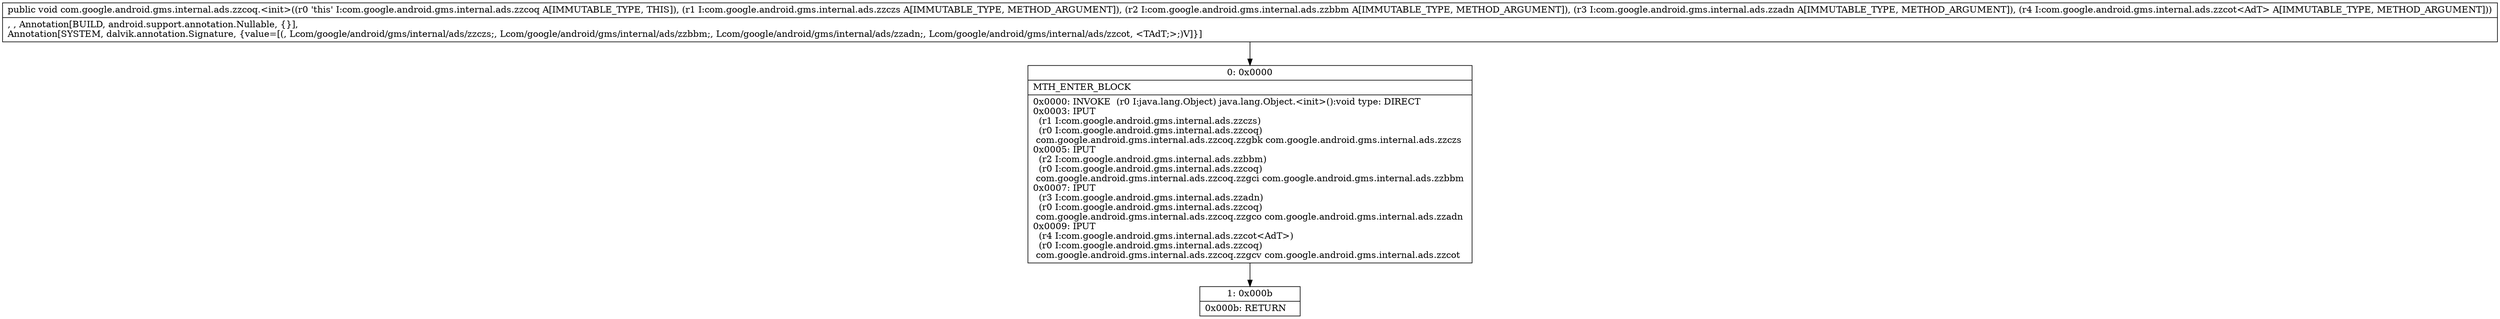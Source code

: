 digraph "CFG forcom.google.android.gms.internal.ads.zzcoq.\<init\>(Lcom\/google\/android\/gms\/internal\/ads\/zzczs;Lcom\/google\/android\/gms\/internal\/ads\/zzbbm;Lcom\/google\/android\/gms\/internal\/ads\/zzadn;Lcom\/google\/android\/gms\/internal\/ads\/zzcot;)V" {
Node_0 [shape=record,label="{0\:\ 0x0000|MTH_ENTER_BLOCK\l|0x0000: INVOKE  (r0 I:java.lang.Object) java.lang.Object.\<init\>():void type: DIRECT \l0x0003: IPUT  \l  (r1 I:com.google.android.gms.internal.ads.zzczs)\l  (r0 I:com.google.android.gms.internal.ads.zzcoq)\l com.google.android.gms.internal.ads.zzcoq.zzgbk com.google.android.gms.internal.ads.zzczs \l0x0005: IPUT  \l  (r2 I:com.google.android.gms.internal.ads.zzbbm)\l  (r0 I:com.google.android.gms.internal.ads.zzcoq)\l com.google.android.gms.internal.ads.zzcoq.zzgci com.google.android.gms.internal.ads.zzbbm \l0x0007: IPUT  \l  (r3 I:com.google.android.gms.internal.ads.zzadn)\l  (r0 I:com.google.android.gms.internal.ads.zzcoq)\l com.google.android.gms.internal.ads.zzcoq.zzgco com.google.android.gms.internal.ads.zzadn \l0x0009: IPUT  \l  (r4 I:com.google.android.gms.internal.ads.zzcot\<AdT\>)\l  (r0 I:com.google.android.gms.internal.ads.zzcoq)\l com.google.android.gms.internal.ads.zzcoq.zzgcv com.google.android.gms.internal.ads.zzcot \l}"];
Node_1 [shape=record,label="{1\:\ 0x000b|0x000b: RETURN   \l}"];
MethodNode[shape=record,label="{public void com.google.android.gms.internal.ads.zzcoq.\<init\>((r0 'this' I:com.google.android.gms.internal.ads.zzcoq A[IMMUTABLE_TYPE, THIS]), (r1 I:com.google.android.gms.internal.ads.zzczs A[IMMUTABLE_TYPE, METHOD_ARGUMENT]), (r2 I:com.google.android.gms.internal.ads.zzbbm A[IMMUTABLE_TYPE, METHOD_ARGUMENT]), (r3 I:com.google.android.gms.internal.ads.zzadn A[IMMUTABLE_TYPE, METHOD_ARGUMENT]), (r4 I:com.google.android.gms.internal.ads.zzcot\<AdT\> A[IMMUTABLE_TYPE, METHOD_ARGUMENT]))  | , , Annotation[BUILD, android.support.annotation.Nullable, \{\}], \lAnnotation[SYSTEM, dalvik.annotation.Signature, \{value=[(, Lcom\/google\/android\/gms\/internal\/ads\/zzczs;, Lcom\/google\/android\/gms\/internal\/ads\/zzbbm;, Lcom\/google\/android\/gms\/internal\/ads\/zzadn;, Lcom\/google\/android\/gms\/internal\/ads\/zzcot, \<TAdT;\>;)V]\}]\l}"];
MethodNode -> Node_0;
Node_0 -> Node_1;
}

